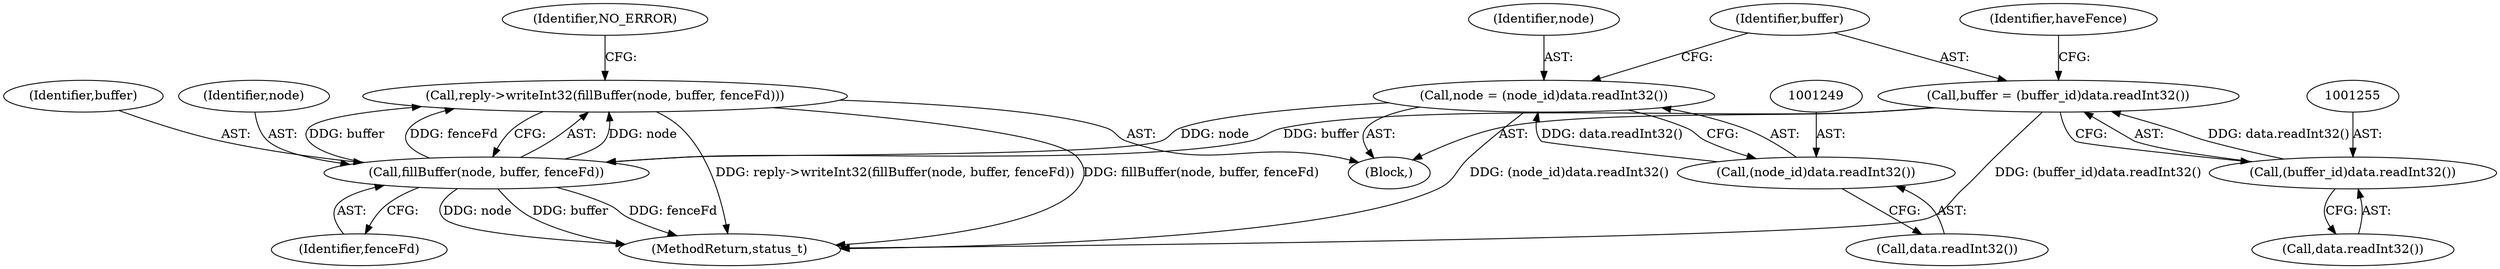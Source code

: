 digraph "0_Android_db829699d3293f254a7387894303451a91278986@API" {
"1001263" [label="(Call,reply->writeInt32(fillBuffer(node, buffer, fenceFd)))"];
"1001264" [label="(Call,fillBuffer(node, buffer, fenceFd))"];
"1001246" [label="(Call,node = (node_id)data.readInt32())"];
"1001248" [label="(Call,(node_id)data.readInt32())"];
"1001252" [label="(Call,buffer = (buffer_id)data.readInt32())"];
"1001254" [label="(Call,(buffer_id)data.readInt32())"];
"1001269" [label="(Identifier,NO_ERROR)"];
"1001364" [label="(MethodReturn,status_t)"];
"1001253" [label="(Identifier,buffer)"];
"1001248" [label="(Call,(node_id)data.readInt32())"];
"1001254" [label="(Call,(buffer_id)data.readInt32())"];
"1001259" [label="(Identifier,haveFence)"];
"1001250" [label="(Call,data.readInt32())"];
"1001240" [label="(Block,)"];
"1001266" [label="(Identifier,buffer)"];
"1001247" [label="(Identifier,node)"];
"1001265" [label="(Identifier,node)"];
"1001246" [label="(Call,node = (node_id)data.readInt32())"];
"1001264" [label="(Call,fillBuffer(node, buffer, fenceFd))"];
"1001252" [label="(Call,buffer = (buffer_id)data.readInt32())"];
"1001256" [label="(Call,data.readInt32())"];
"1001267" [label="(Identifier,fenceFd)"];
"1001263" [label="(Call,reply->writeInt32(fillBuffer(node, buffer, fenceFd)))"];
"1001263" -> "1001240"  [label="AST: "];
"1001263" -> "1001264"  [label="CFG: "];
"1001264" -> "1001263"  [label="AST: "];
"1001269" -> "1001263"  [label="CFG: "];
"1001263" -> "1001364"  [label="DDG: reply->writeInt32(fillBuffer(node, buffer, fenceFd))"];
"1001263" -> "1001364"  [label="DDG: fillBuffer(node, buffer, fenceFd)"];
"1001264" -> "1001263"  [label="DDG: node"];
"1001264" -> "1001263"  [label="DDG: buffer"];
"1001264" -> "1001263"  [label="DDG: fenceFd"];
"1001264" -> "1001267"  [label="CFG: "];
"1001265" -> "1001264"  [label="AST: "];
"1001266" -> "1001264"  [label="AST: "];
"1001267" -> "1001264"  [label="AST: "];
"1001264" -> "1001364"  [label="DDG: node"];
"1001264" -> "1001364"  [label="DDG: buffer"];
"1001264" -> "1001364"  [label="DDG: fenceFd"];
"1001246" -> "1001264"  [label="DDG: node"];
"1001252" -> "1001264"  [label="DDG: buffer"];
"1001246" -> "1001240"  [label="AST: "];
"1001246" -> "1001248"  [label="CFG: "];
"1001247" -> "1001246"  [label="AST: "];
"1001248" -> "1001246"  [label="AST: "];
"1001253" -> "1001246"  [label="CFG: "];
"1001246" -> "1001364"  [label="DDG: (node_id)data.readInt32()"];
"1001248" -> "1001246"  [label="DDG: data.readInt32()"];
"1001248" -> "1001250"  [label="CFG: "];
"1001249" -> "1001248"  [label="AST: "];
"1001250" -> "1001248"  [label="AST: "];
"1001252" -> "1001240"  [label="AST: "];
"1001252" -> "1001254"  [label="CFG: "];
"1001253" -> "1001252"  [label="AST: "];
"1001254" -> "1001252"  [label="AST: "];
"1001259" -> "1001252"  [label="CFG: "];
"1001252" -> "1001364"  [label="DDG: (buffer_id)data.readInt32()"];
"1001254" -> "1001252"  [label="DDG: data.readInt32()"];
"1001254" -> "1001256"  [label="CFG: "];
"1001255" -> "1001254"  [label="AST: "];
"1001256" -> "1001254"  [label="AST: "];
}
